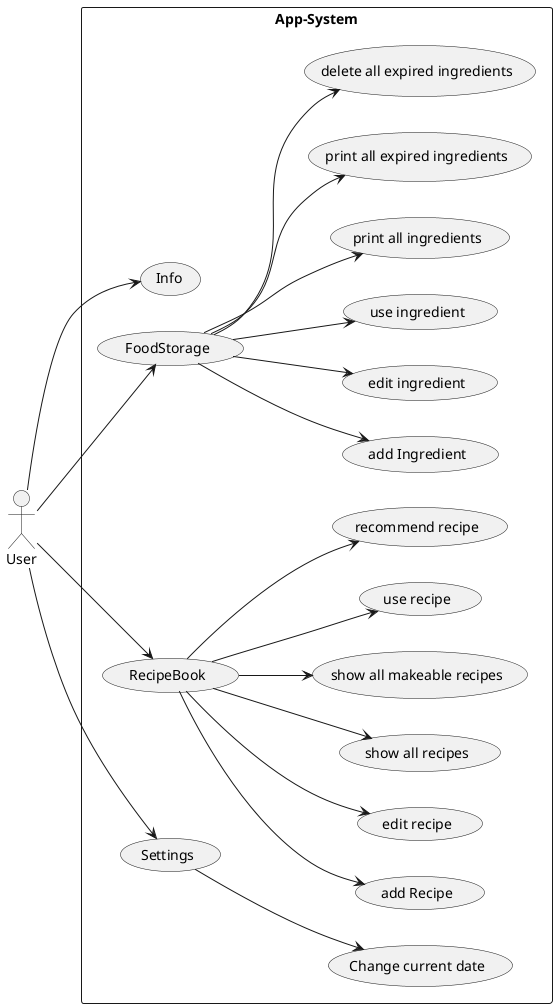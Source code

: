 @startuml
'https://plantuml.com/class-diagram


left to right direction
skinparam packageStyle rectangle
actor User
rectangle App-System {
    User --> (Info)

    User --> (FoodStorage)
    (FoodStorage) --> (add Ingredient)
    (FoodStorage) --> (edit ingredient)
    (FoodStorage) --> (use ingredient)
    (FoodStorage) --> (print all ingredients)
    (FoodStorage) --> (print all expired ingredients)
    (FoodStorage) --> (delete all expired ingredients)

    User -->  (RecipeBook)
    (RecipeBook) --> (add Recipe)
    (RecipeBook) --> (edit recipe)
    (RecipeBook) --> (show all recipes)
    (RecipeBook) --> (show all makeable recipes)
    (RecipeBook) --> (use recipe)
    (RecipeBook) --> (recommend recipe)

    User --> (Settings)
    (Settings) --> (Change current date)



}
}

@enduml